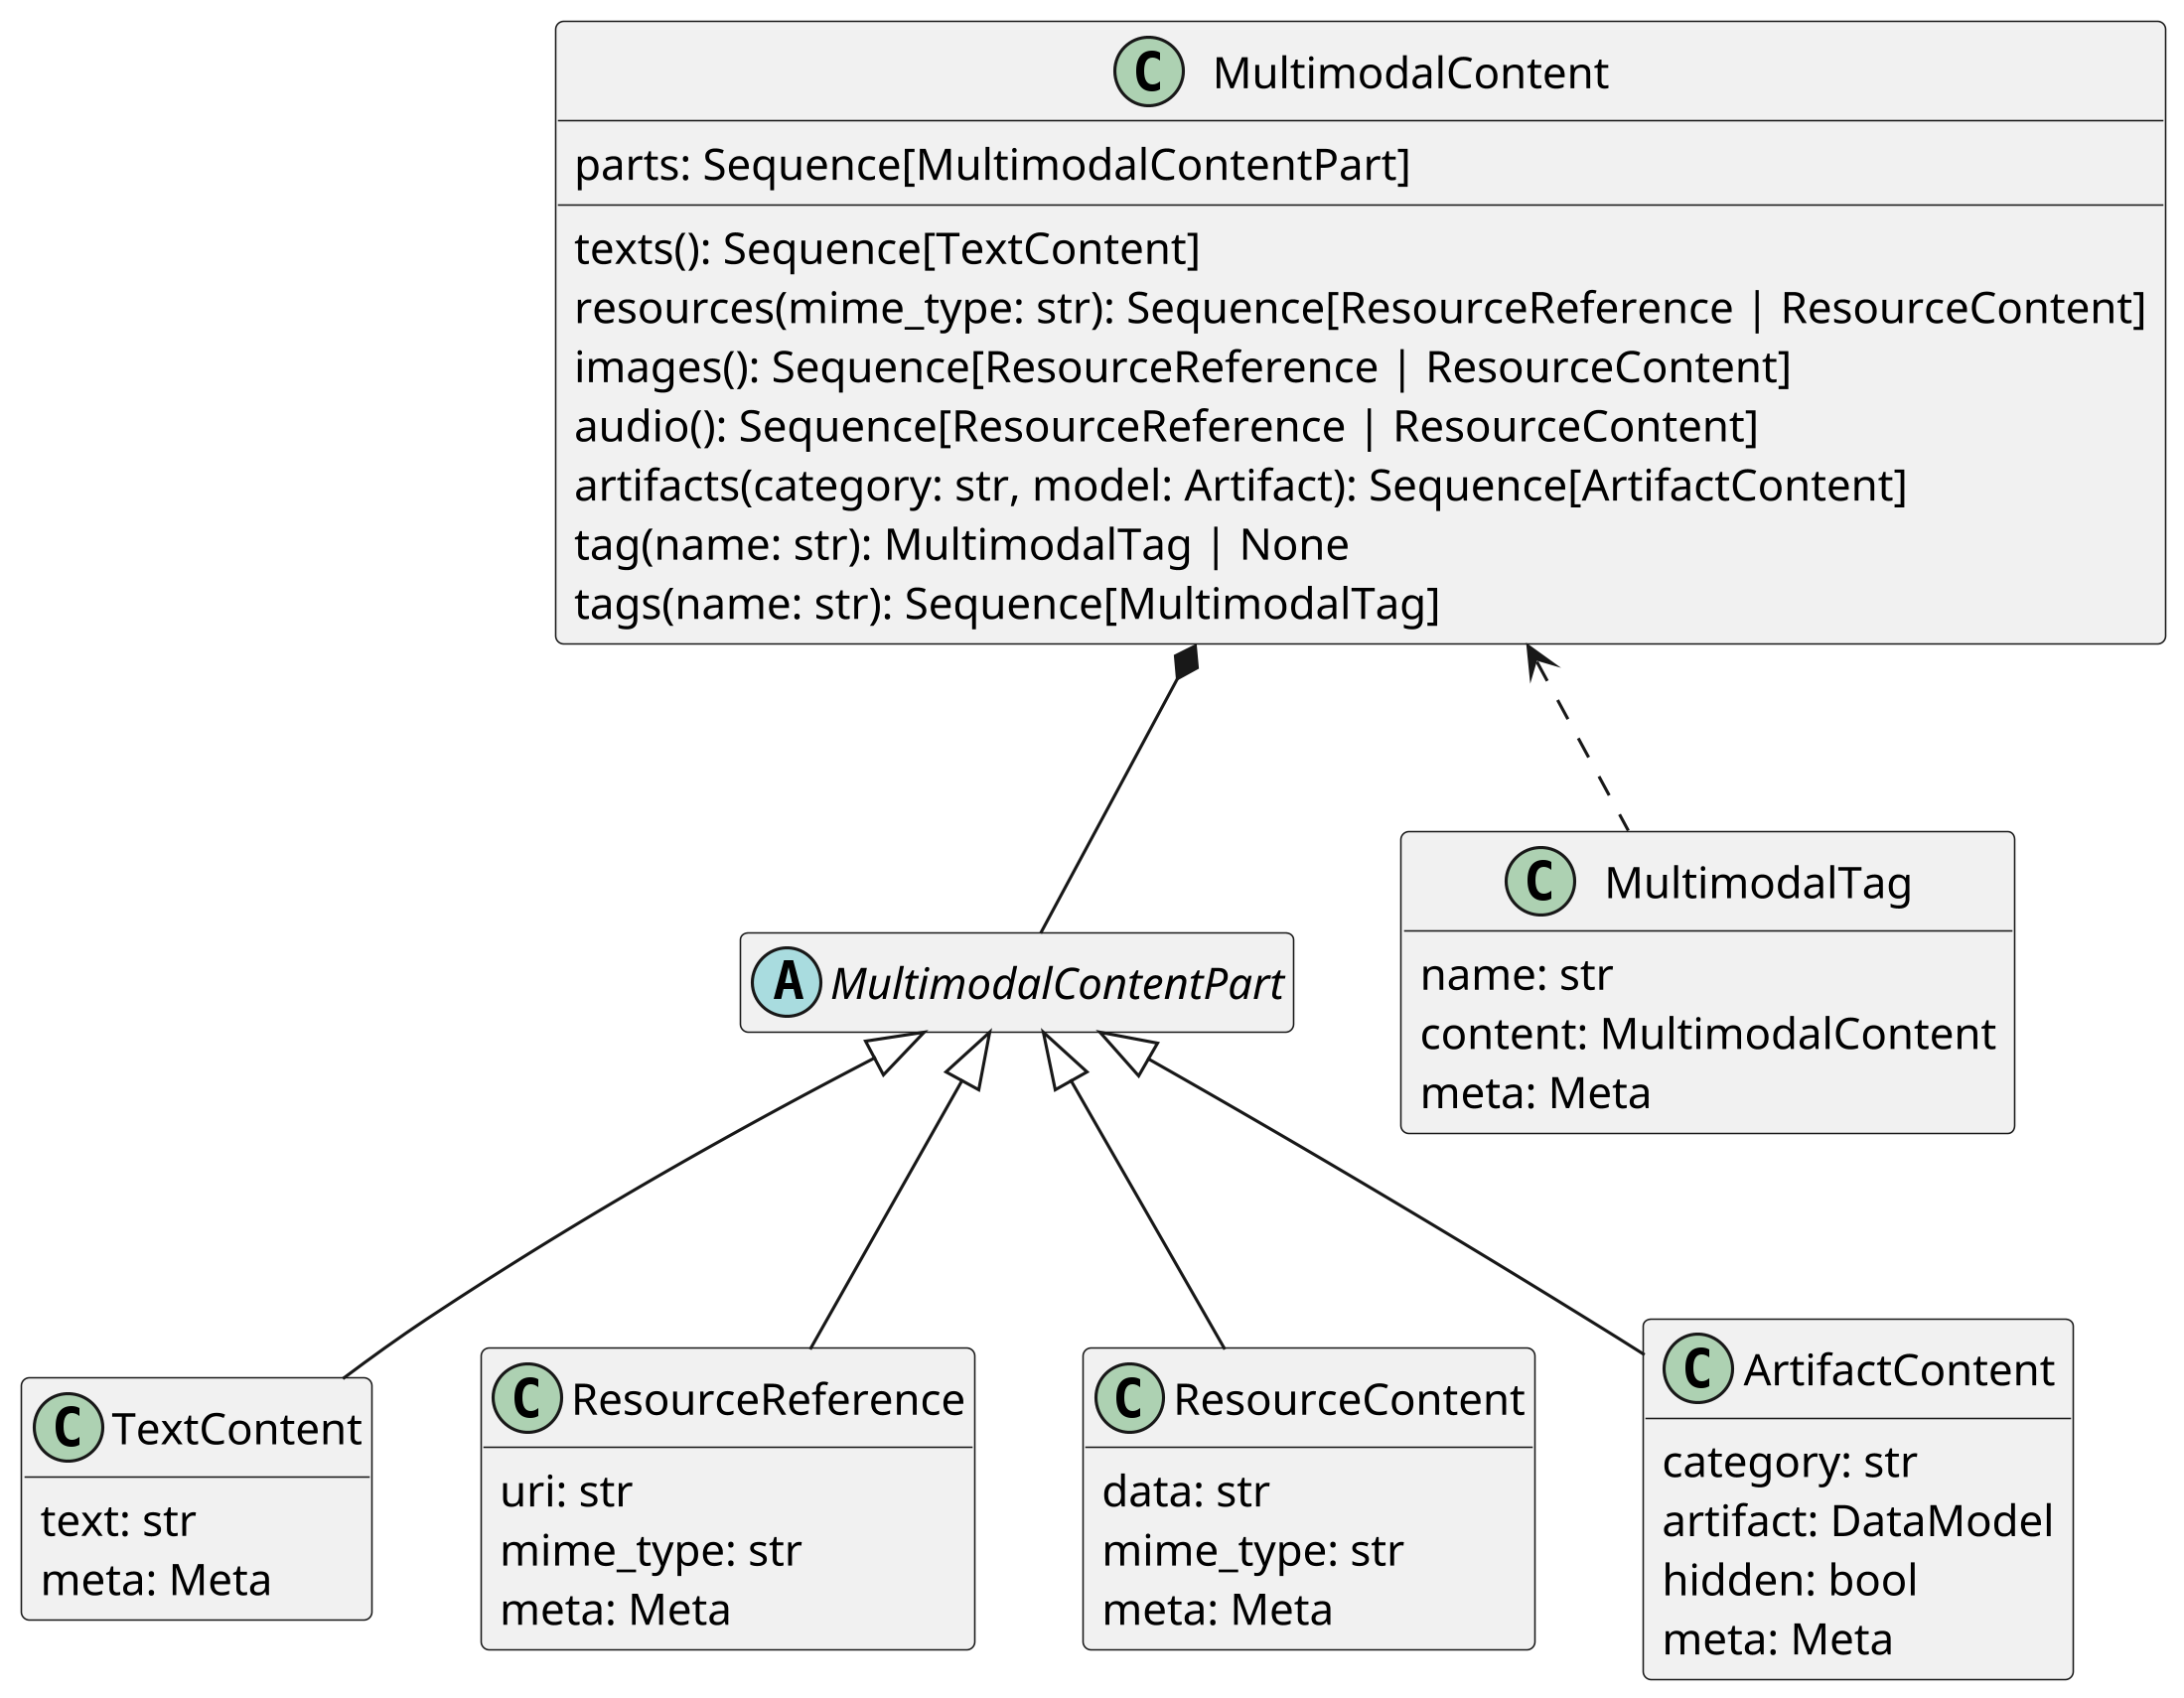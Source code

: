 @startuml MultimodalStructure
skinparam Dpi 300
hide members

class MultimodalContent {
    parts: Sequence[MultimodalContentPart]

    texts(): Sequence[TextContent]
    resources(mime_type: str): Sequence[ResourceReference | ResourceContent]
    images(): Sequence[ResourceReference | ResourceContent]
    audio(): Sequence[ResourceReference | ResourceContent]
    artifacts(category: str, model: Artifact): Sequence[ArtifactContent]
    tag(name: str): MultimodalTag | None
    tags(name: str): Sequence[MultimodalTag]
}
show MultimodalContent members

abstract MultimodalContentPart

class TextContent {
    text: str
    meta: Meta
}
show TextContent attributes

class ResourceReference {
    uri: str
    mime_type: str
    meta: Meta
}
show ResourceReference attributes

class ResourceContent {
    data: str
    mime_type: str
    meta: Meta
}
show ResourceContent attributes

class ArtifactContent {
    category: str
    artifact: DataModel
    hidden: bool
    meta: Meta
}
show ArtifactContent attributes

MultimodalContent *-- MultimodalContentPart

MultimodalContentPart <|-- TextContent
MultimodalContentPart <|-- ResourceReference
MultimodalContentPart <|-- ResourceContent
MultimodalContentPart <|-- ArtifactContent

class MultimodalTag {
    name: str
    content: MultimodalContent
    meta: Meta
}
show MultimodalTag attributes
MultimodalContent <.. MultimodalTag
@enduml